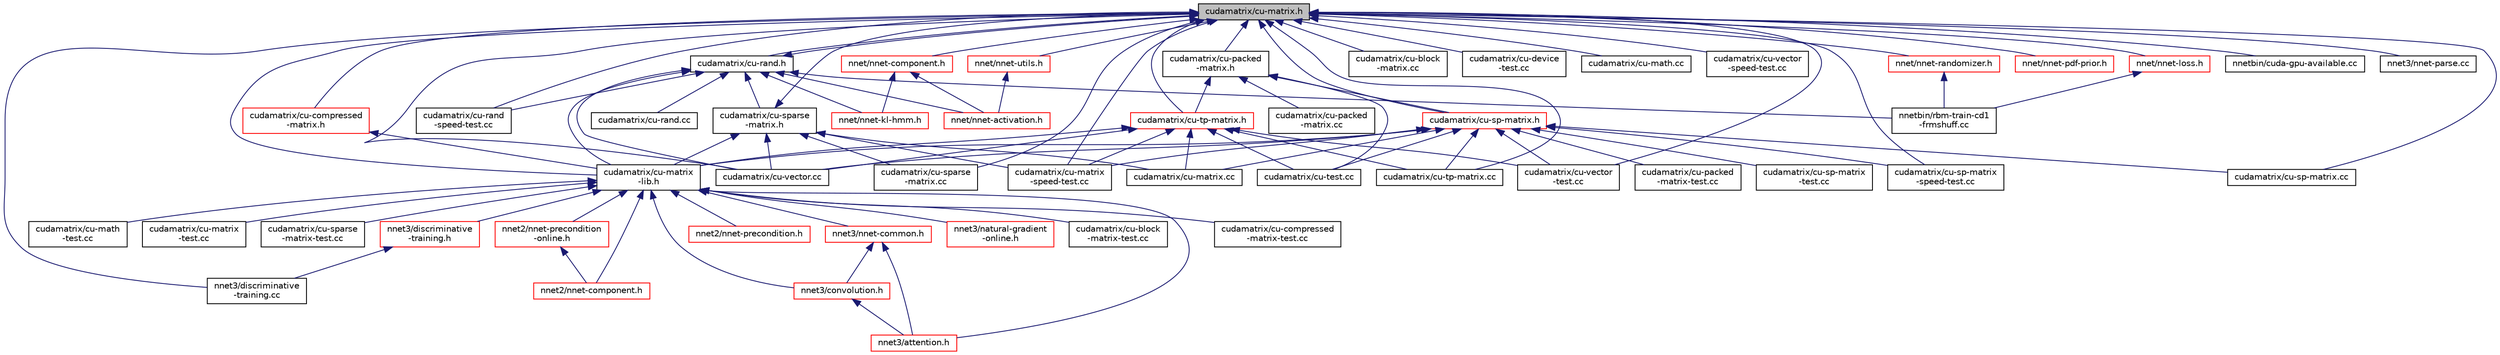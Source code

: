 digraph "cudamatrix/cu-matrix.h"
{
  edge [fontname="Helvetica",fontsize="10",labelfontname="Helvetica",labelfontsize="10"];
  node [fontname="Helvetica",fontsize="10",shape=record];
  Node47 [label="cudamatrix/cu-matrix.h",height=0.2,width=0.4,color="black", fillcolor="grey75", style="filled", fontcolor="black"];
  Node47 -> Node48 [dir="back",color="midnightblue",fontsize="10",style="solid",fontname="Helvetica"];
  Node48 [label="cudamatrix/cu-matrix\l-lib.h",height=0.2,width=0.4,color="black", fillcolor="white", style="filled",URL="$cu-matrix-lib_8h.html"];
  Node48 -> Node49 [dir="back",color="midnightblue",fontsize="10",style="solid",fontname="Helvetica"];
  Node49 [label="cudamatrix/cu-block\l-matrix-test.cc",height=0.2,width=0.4,color="black", fillcolor="white", style="filled",URL="$cu-block-matrix-test_8cc.html"];
  Node48 -> Node50 [dir="back",color="midnightblue",fontsize="10",style="solid",fontname="Helvetica"];
  Node50 [label="cudamatrix/cu-compressed\l-matrix-test.cc",height=0.2,width=0.4,color="black", fillcolor="white", style="filled",URL="$cu-compressed-matrix-test_8cc.html"];
  Node48 -> Node51 [dir="back",color="midnightblue",fontsize="10",style="solid",fontname="Helvetica"];
  Node51 [label="cudamatrix/cu-math\l-test.cc",height=0.2,width=0.4,color="black", fillcolor="white", style="filled",URL="$cu-math-test_8cc.html"];
  Node48 -> Node52 [dir="back",color="midnightblue",fontsize="10",style="solid",fontname="Helvetica"];
  Node52 [label="cudamatrix/cu-matrix\l-test.cc",height=0.2,width=0.4,color="black", fillcolor="white", style="filled",URL="$cu-matrix-test_8cc.html"];
  Node48 -> Node53 [dir="back",color="midnightblue",fontsize="10",style="solid",fontname="Helvetica"];
  Node53 [label="cudamatrix/cu-sparse\l-matrix-test.cc",height=0.2,width=0.4,color="black", fillcolor="white", style="filled",URL="$cu-sparse-matrix-test_8cc.html"];
  Node48 -> Node54 [dir="back",color="midnightblue",fontsize="10",style="solid",fontname="Helvetica"];
  Node54 [label="nnet3/nnet-common.h",height=0.2,width=0.4,color="red", fillcolor="white", style="filled",URL="$nnet-common_8h.html"];
  Node54 -> Node178 [dir="back",color="midnightblue",fontsize="10",style="solid",fontname="Helvetica"];
  Node178 [label="nnet3/attention.h",height=0.2,width=0.4,color="red", fillcolor="white", style="filled",URL="$attention_8h.html",tooltip="This file contains the lower-level interface for self-attention. "];
  Node54 -> Node181 [dir="back",color="midnightblue",fontsize="10",style="solid",fontname="Helvetica"];
  Node181 [label="nnet3/convolution.h",height=0.2,width=0.4,color="red", fillcolor="white", style="filled",URL="$convolution_8h.html",tooltip="This file contains some fairly low-level utilities for implementing convolutional neural networks and..."];
  Node181 -> Node178 [dir="back",color="midnightblue",fontsize="10",style="solid",fontname="Helvetica"];
  Node48 -> Node185 [dir="back",color="midnightblue",fontsize="10",style="solid",fontname="Helvetica"];
  Node185 [label="nnet2/nnet-component.h",height=0.2,width=0.4,color="red", fillcolor="white", style="filled",URL="$_2nnet-component_8h.html"];
  Node48 -> Node289 [dir="back",color="midnightblue",fontsize="10",style="solid",fontname="Helvetica"];
  Node289 [label="nnet2/nnet-precondition\l-online.h",height=0.2,width=0.4,color="red", fillcolor="white", style="filled",URL="$nnet-precondition-online_8h.html"];
  Node289 -> Node185 [dir="back",color="midnightblue",fontsize="10",style="solid",fontname="Helvetica"];
  Node48 -> Node292 [dir="back",color="midnightblue",fontsize="10",style="solid",fontname="Helvetica"];
  Node292 [label="nnet2/nnet-precondition.h",height=0.2,width=0.4,color="red", fillcolor="white", style="filled",URL="$nnet-precondition_8h.html"];
  Node48 -> Node178 [dir="back",color="midnightblue",fontsize="10",style="solid",fontname="Helvetica"];
  Node48 -> Node181 [dir="back",color="midnightblue",fontsize="10",style="solid",fontname="Helvetica"];
  Node48 -> Node295 [dir="back",color="midnightblue",fontsize="10",style="solid",fontname="Helvetica"];
  Node295 [label="nnet3/discriminative\l-training.h",height=0.2,width=0.4,color="red", fillcolor="white", style="filled",URL="$discriminative-training_8h.html"];
  Node295 -> Node296 [dir="back",color="midnightblue",fontsize="10",style="solid",fontname="Helvetica"];
  Node296 [label="nnet3/discriminative\l-training.cc",height=0.2,width=0.4,color="black", fillcolor="white", style="filled",URL="$discriminative-training_8cc.html"];
  Node48 -> Node297 [dir="back",color="midnightblue",fontsize="10",style="solid",fontname="Helvetica"];
  Node297 [label="nnet3/natural-gradient\l-online.h",height=0.2,width=0.4,color="red", fillcolor="white", style="filled",URL="$natural-gradient-online_8h.html"];
  Node47 -> Node300 [dir="back",color="midnightblue",fontsize="10",style="solid",fontname="Helvetica"];
  Node300 [label="cudamatrix/cu-rand.h",height=0.2,width=0.4,color="black", fillcolor="white", style="filled",URL="$cu-rand_8h.html"];
  Node300 -> Node47 [dir="back",color="midnightblue",fontsize="10",style="solid",fontname="Helvetica"];
  Node300 -> Node301 [dir="back",color="midnightblue",fontsize="10",style="solid",fontname="Helvetica"];
  Node301 [label="cudamatrix/cu-sparse\l-matrix.h",height=0.2,width=0.4,color="black", fillcolor="white", style="filled",URL="$cu-sparse-matrix_8h.html"];
  Node301 -> Node47 [dir="back",color="midnightblue",fontsize="10",style="solid",fontname="Helvetica"];
  Node301 -> Node48 [dir="back",color="midnightblue",fontsize="10",style="solid",fontname="Helvetica"];
  Node301 -> Node302 [dir="back",color="midnightblue",fontsize="10",style="solid",fontname="Helvetica"];
  Node302 [label="cudamatrix/cu-matrix\l-speed-test.cc",height=0.2,width=0.4,color="black", fillcolor="white", style="filled",URL="$cu-matrix-speed-test_8cc.html"];
  Node301 -> Node303 [dir="back",color="midnightblue",fontsize="10",style="solid",fontname="Helvetica"];
  Node303 [label="cudamatrix/cu-matrix.cc",height=0.2,width=0.4,color="black", fillcolor="white", style="filled",URL="$cu-matrix_8cc.html"];
  Node301 -> Node304 [dir="back",color="midnightblue",fontsize="10",style="solid",fontname="Helvetica"];
  Node304 [label="cudamatrix/cu-sparse\l-matrix.cc",height=0.2,width=0.4,color="black", fillcolor="white", style="filled",URL="$cu-sparse-matrix_8cc.html"];
  Node301 -> Node305 [dir="back",color="midnightblue",fontsize="10",style="solid",fontname="Helvetica"];
  Node305 [label="cudamatrix/cu-vector.cc",height=0.2,width=0.4,color="black", fillcolor="white", style="filled",URL="$cu-vector_8cc.html"];
  Node300 -> Node48 [dir="back",color="midnightblue",fontsize="10",style="solid",fontname="Helvetica"];
  Node300 -> Node306 [dir="back",color="midnightblue",fontsize="10",style="solid",fontname="Helvetica"];
  Node306 [label="cudamatrix/cu-rand\l-speed-test.cc",height=0.2,width=0.4,color="black", fillcolor="white", style="filled",URL="$cu-rand-speed-test_8cc.html"];
  Node300 -> Node307 [dir="back",color="midnightblue",fontsize="10",style="solid",fontname="Helvetica"];
  Node307 [label="cudamatrix/cu-rand.cc",height=0.2,width=0.4,color="black", fillcolor="white", style="filled",URL="$cu-rand_8cc.html"];
  Node300 -> Node305 [dir="back",color="midnightblue",fontsize="10",style="solid",fontname="Helvetica"];
  Node300 -> Node308 [dir="back",color="midnightblue",fontsize="10",style="solid",fontname="Helvetica"];
  Node308 [label="nnet/nnet-activation.h",height=0.2,width=0.4,color="red", fillcolor="white", style="filled",URL="$nnet-activation_8h.html"];
  Node300 -> Node314 [dir="back",color="midnightblue",fontsize="10",style="solid",fontname="Helvetica"];
  Node314 [label="nnet/nnet-kl-hmm.h",height=0.2,width=0.4,color="red", fillcolor="white", style="filled",URL="$nnet-kl-hmm_8h.html"];
  Node300 -> Node315 [dir="back",color="midnightblue",fontsize="10",style="solid",fontname="Helvetica"];
  Node315 [label="nnetbin/rbm-train-cd1\l-frmshuff.cc",height=0.2,width=0.4,color="black", fillcolor="white", style="filled",URL="$rbm-train-cd1-frmshuff_8cc.html"];
  Node47 -> Node316 [dir="back",color="midnightblue",fontsize="10",style="solid",fontname="Helvetica"];
  Node316 [label="cudamatrix/cu-packed\l-matrix.h",height=0.2,width=0.4,color="black", fillcolor="white", style="filled",URL="$cu-packed-matrix_8h.html"];
  Node316 -> Node317 [dir="back",color="midnightblue",fontsize="10",style="solid",fontname="Helvetica"];
  Node317 [label="cudamatrix/cu-sp-matrix.h",height=0.2,width=0.4,color="red", fillcolor="white", style="filled",URL="$cu-sp-matrix_8h.html"];
  Node317 -> Node48 [dir="back",color="midnightblue",fontsize="10",style="solid",fontname="Helvetica"];
  Node317 -> Node302 [dir="back",color="midnightblue",fontsize="10",style="solid",fontname="Helvetica"];
  Node317 -> Node303 [dir="back",color="midnightblue",fontsize="10",style="solid",fontname="Helvetica"];
  Node317 -> Node318 [dir="back",color="midnightblue",fontsize="10",style="solid",fontname="Helvetica"];
  Node318 [label="cudamatrix/cu-packed\l-matrix-test.cc",height=0.2,width=0.4,color="black", fillcolor="white", style="filled",URL="$cu-packed-matrix-test_8cc.html"];
  Node317 -> Node319 [dir="back",color="midnightblue",fontsize="10",style="solid",fontname="Helvetica"];
  Node319 [label="cudamatrix/cu-sp-matrix\l-speed-test.cc",height=0.2,width=0.4,color="black", fillcolor="white", style="filled",URL="$cu-sp-matrix-speed-test_8cc.html"];
  Node317 -> Node320 [dir="back",color="midnightblue",fontsize="10",style="solid",fontname="Helvetica"];
  Node320 [label="cudamatrix/cu-sp-matrix\l-test.cc",height=0.2,width=0.4,color="black", fillcolor="white", style="filled",URL="$cu-sp-matrix-test_8cc.html"];
  Node317 -> Node321 [dir="back",color="midnightblue",fontsize="10",style="solid",fontname="Helvetica"];
  Node321 [label="cudamatrix/cu-sp-matrix.cc",height=0.2,width=0.4,color="black", fillcolor="white", style="filled",URL="$cu-sp-matrix_8cc.html"];
  Node317 -> Node322 [dir="back",color="midnightblue",fontsize="10",style="solid",fontname="Helvetica"];
  Node322 [label="cudamatrix/cu-test.cc",height=0.2,width=0.4,color="black", fillcolor="white", style="filled",URL="$cu-test_8cc.html"];
  Node317 -> Node324 [dir="back",color="midnightblue",fontsize="10",style="solid",fontname="Helvetica"];
  Node324 [label="cudamatrix/cu-tp-matrix.cc",height=0.2,width=0.4,color="black", fillcolor="white", style="filled",URL="$cu-tp-matrix_8cc.html"];
  Node317 -> Node325 [dir="back",color="midnightblue",fontsize="10",style="solid",fontname="Helvetica"];
  Node325 [label="cudamatrix/cu-vector\l-test.cc",height=0.2,width=0.4,color="black", fillcolor="white", style="filled",URL="$cu-vector-test_8cc.html"];
  Node317 -> Node305 [dir="back",color="midnightblue",fontsize="10",style="solid",fontname="Helvetica"];
  Node316 -> Node326 [dir="back",color="midnightblue",fontsize="10",style="solid",fontname="Helvetica"];
  Node326 [label="cudamatrix/cu-tp-matrix.h",height=0.2,width=0.4,color="red", fillcolor="white", style="filled",URL="$cu-tp-matrix_8h.html"];
  Node326 -> Node48 [dir="back",color="midnightblue",fontsize="10",style="solid",fontname="Helvetica"];
  Node326 -> Node302 [dir="back",color="midnightblue",fontsize="10",style="solid",fontname="Helvetica"];
  Node326 -> Node303 [dir="back",color="midnightblue",fontsize="10",style="solid",fontname="Helvetica"];
  Node326 -> Node322 [dir="back",color="midnightblue",fontsize="10",style="solid",fontname="Helvetica"];
  Node326 -> Node324 [dir="back",color="midnightblue",fontsize="10",style="solid",fontname="Helvetica"];
  Node326 -> Node325 [dir="back",color="midnightblue",fontsize="10",style="solid",fontname="Helvetica"];
  Node326 -> Node305 [dir="back",color="midnightblue",fontsize="10",style="solid",fontname="Helvetica"];
  Node316 -> Node327 [dir="back",color="midnightblue",fontsize="10",style="solid",fontname="Helvetica"];
  Node327 [label="cudamatrix/cu-packed\l-matrix.cc",height=0.2,width=0.4,color="black", fillcolor="white", style="filled",URL="$cu-packed-matrix_8cc.html"];
  Node316 -> Node322 [dir="back",color="midnightblue",fontsize="10",style="solid",fontname="Helvetica"];
  Node47 -> Node317 [dir="back",color="midnightblue",fontsize="10",style="solid",fontname="Helvetica"];
  Node47 -> Node326 [dir="back",color="midnightblue",fontsize="10",style="solid",fontname="Helvetica"];
  Node47 -> Node328 [dir="back",color="midnightblue",fontsize="10",style="solid",fontname="Helvetica"];
  Node328 [label="cudamatrix/cu-compressed\l-matrix.h",height=0.2,width=0.4,color="red", fillcolor="white", style="filled",URL="$cu-compressed-matrix_8h.html"];
  Node328 -> Node48 [dir="back",color="midnightblue",fontsize="10",style="solid",fontname="Helvetica"];
  Node47 -> Node330 [dir="back",color="midnightblue",fontsize="10",style="solid",fontname="Helvetica"];
  Node330 [label="cudamatrix/cu-block\l-matrix.cc",height=0.2,width=0.4,color="black", fillcolor="white", style="filled",URL="$cu-block-matrix_8cc.html"];
  Node47 -> Node331 [dir="back",color="midnightblue",fontsize="10",style="solid",fontname="Helvetica"];
  Node331 [label="cudamatrix/cu-device\l-test.cc",height=0.2,width=0.4,color="black", fillcolor="white", style="filled",URL="$cu-device-test_8cc.html"];
  Node47 -> Node332 [dir="back",color="midnightblue",fontsize="10",style="solid",fontname="Helvetica"];
  Node332 [label="cudamatrix/cu-math.cc",height=0.2,width=0.4,color="black", fillcolor="white", style="filled",URL="$cu-math_8cc.html"];
  Node47 -> Node302 [dir="back",color="midnightblue",fontsize="10",style="solid",fontname="Helvetica"];
  Node47 -> Node306 [dir="back",color="midnightblue",fontsize="10",style="solid",fontname="Helvetica"];
  Node47 -> Node319 [dir="back",color="midnightblue",fontsize="10",style="solid",fontname="Helvetica"];
  Node47 -> Node321 [dir="back",color="midnightblue",fontsize="10",style="solid",fontname="Helvetica"];
  Node47 -> Node304 [dir="back",color="midnightblue",fontsize="10",style="solid",fontname="Helvetica"];
  Node47 -> Node324 [dir="back",color="midnightblue",fontsize="10",style="solid",fontname="Helvetica"];
  Node47 -> Node333 [dir="back",color="midnightblue",fontsize="10",style="solid",fontname="Helvetica"];
  Node333 [label="cudamatrix/cu-vector\l-speed-test.cc",height=0.2,width=0.4,color="black", fillcolor="white", style="filled",URL="$cu-vector-speed-test_8cc.html"];
  Node47 -> Node325 [dir="back",color="midnightblue",fontsize="10",style="solid",fontname="Helvetica"];
  Node47 -> Node305 [dir="back",color="midnightblue",fontsize="10",style="solid",fontname="Helvetica"];
  Node47 -> Node334 [dir="back",color="midnightblue",fontsize="10",style="solid",fontname="Helvetica"];
  Node334 [label="nnet/nnet-component.h",height=0.2,width=0.4,color="red", fillcolor="white", style="filled",URL="$nnet-component_8h.html"];
  Node334 -> Node308 [dir="back",color="midnightblue",fontsize="10",style="solid",fontname="Helvetica"];
  Node334 -> Node314 [dir="back",color="midnightblue",fontsize="10",style="solid",fontname="Helvetica"];
  Node47 -> Node372 [dir="back",color="midnightblue",fontsize="10",style="solid",fontname="Helvetica"];
  Node372 [label="nnet/nnet-utils.h",height=0.2,width=0.4,color="red", fillcolor="white", style="filled",URL="$nnet-utils_8h.html"];
  Node372 -> Node308 [dir="back",color="midnightblue",fontsize="10",style="solid",fontname="Helvetica"];
  Node47 -> Node375 [dir="back",color="midnightblue",fontsize="10",style="solid",fontname="Helvetica"];
  Node375 [label="nnet/nnet-loss.h",height=0.2,width=0.4,color="red", fillcolor="white", style="filled",URL="$nnet-loss_8h.html"];
  Node375 -> Node315 [dir="back",color="midnightblue",fontsize="10",style="solid",fontname="Helvetica"];
  Node47 -> Node376 [dir="back",color="midnightblue",fontsize="10",style="solid",fontname="Helvetica"];
  Node376 [label="nnet/nnet-pdf-prior.h",height=0.2,width=0.4,color="red", fillcolor="white", style="filled",URL="$nnet-pdf-prior_8h.html"];
  Node47 -> Node378 [dir="back",color="midnightblue",fontsize="10",style="solid",fontname="Helvetica"];
  Node378 [label="nnet/nnet-randomizer.h",height=0.2,width=0.4,color="red", fillcolor="white", style="filled",URL="$nnet-randomizer_8h.html"];
  Node378 -> Node315 [dir="back",color="midnightblue",fontsize="10",style="solid",fontname="Helvetica"];
  Node47 -> Node381 [dir="back",color="midnightblue",fontsize="10",style="solid",fontname="Helvetica"];
  Node381 [label="nnetbin/cuda-gpu-available.cc",height=0.2,width=0.4,color="black", fillcolor="white", style="filled",URL="$cuda-gpu-available_8cc.html"];
  Node47 -> Node296 [dir="back",color="midnightblue",fontsize="10",style="solid",fontname="Helvetica"];
  Node47 -> Node382 [dir="back",color="midnightblue",fontsize="10",style="solid",fontname="Helvetica"];
  Node382 [label="nnet3/nnet-parse.cc",height=0.2,width=0.4,color="black", fillcolor="white", style="filled",URL="$nnet-parse_8cc.html"];
}
